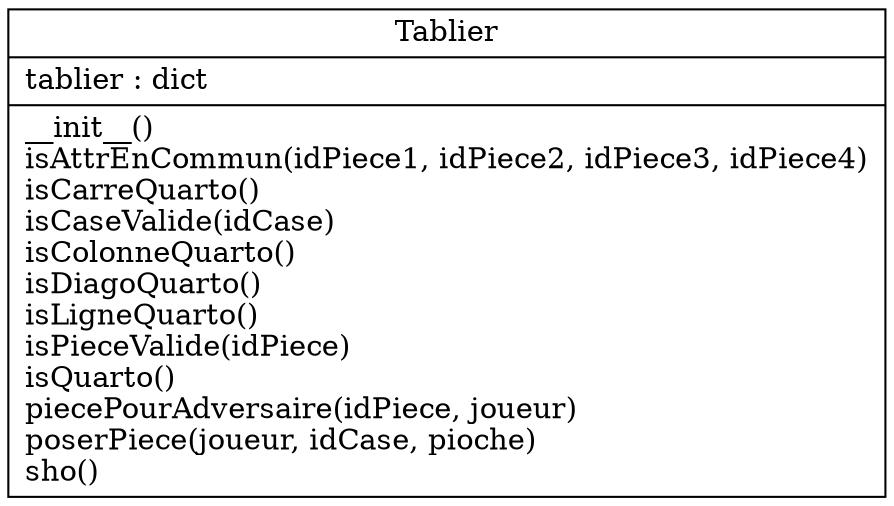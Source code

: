 digraph "classes" {
charset="utf-8"
rankdir=BT
"0" [label="{Tablier|tablier : dict\l|__init__()\lisAttrEnCommun(idPiece1, idPiece2, idPiece3, idPiece4)\lisCarreQuarto()\lisCaseValide(idCase)\lisColonneQuarto()\lisDiagoQuarto()\lisLigneQuarto()\lisPieceValide(idPiece)\lisQuarto()\lpiecePourAdversaire(idPiece, joueur)\lposerPiece(joueur, idCase, pioche)\lsho()\l}", shape="record"];
}
